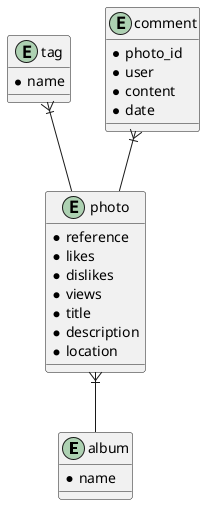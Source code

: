 @startuml  konceptualny
entity album{
  * name
}

entity photo{
  * reference
  * likes
  * dislikes
  * views
  * title
  * description
  * location
}

entity tag{
  * name
}

entity comment{
  * photo_id
  * user
  * content
  * date
}


photo }|-- album
comment }|-- photo
tag }|-- photo
@enduml